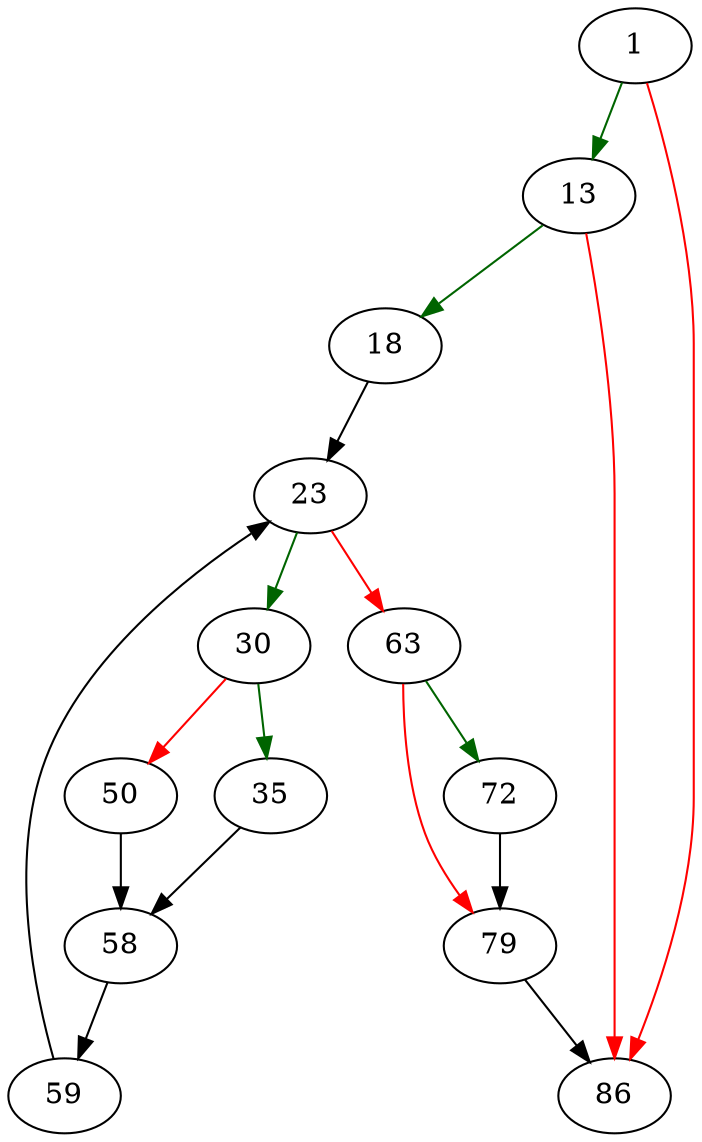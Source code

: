 strict digraph "unixShmPurge" {
	// Node definitions.
	1 [entry=true];
	13;
	86;
	18;
	23;
	30;
	63;
	35;
	50;
	58;
	59;
	72;
	79;

	// Edge definitions.
	1 -> 13 [
		color=darkgreen
		cond=true
	];
	1 -> 86 [
		color=red
		cond=false
	];
	13 -> 86 [
		color=red
		cond=false
	];
	13 -> 18 [
		color=darkgreen
		cond=true
	];
	18 -> 23;
	23 -> 30 [
		color=darkgreen
		cond=true
	];
	23 -> 63 [
		color=red
		cond=false
	];
	30 -> 35 [
		color=darkgreen
		cond=true
	];
	30 -> 50 [
		color=red
		cond=false
	];
	63 -> 72 [
		color=darkgreen
		cond=true
	];
	63 -> 79 [
		color=red
		cond=false
	];
	35 -> 58;
	50 -> 58;
	58 -> 59;
	59 -> 23;
	72 -> 79;
	79 -> 86;
}